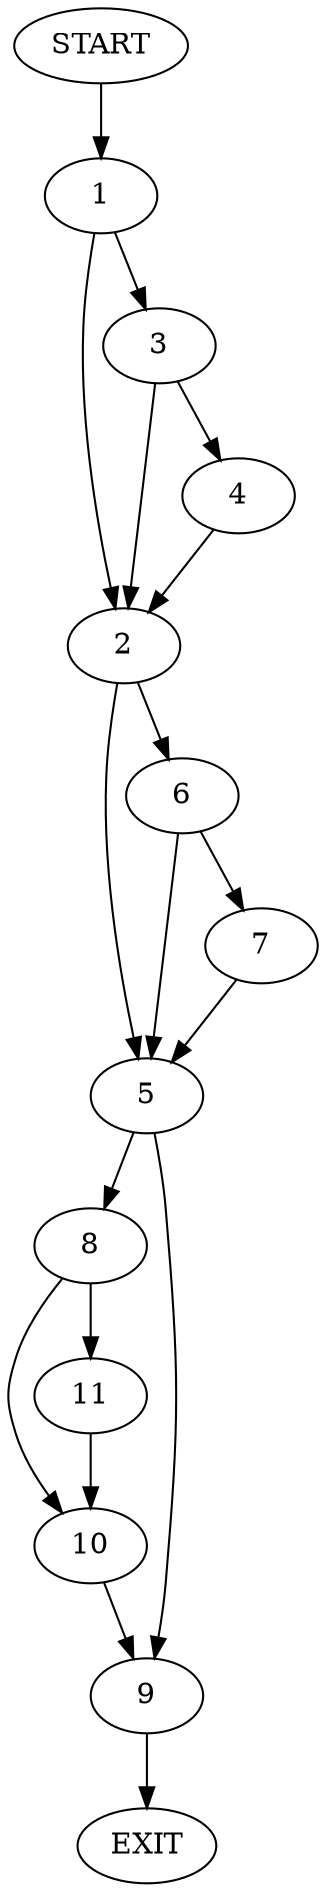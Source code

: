 digraph {
0 [label="START"]
12 [label="EXIT"]
0 -> 1
1 -> 2
1 -> 3
3 -> 4
3 -> 2
2 -> 5
2 -> 6
4 -> 2
6 -> 7
6 -> 5
5 -> 8
5 -> 9
7 -> 5
9 -> 12
8 -> 10
8 -> 11
10 -> 9
11 -> 10
}
